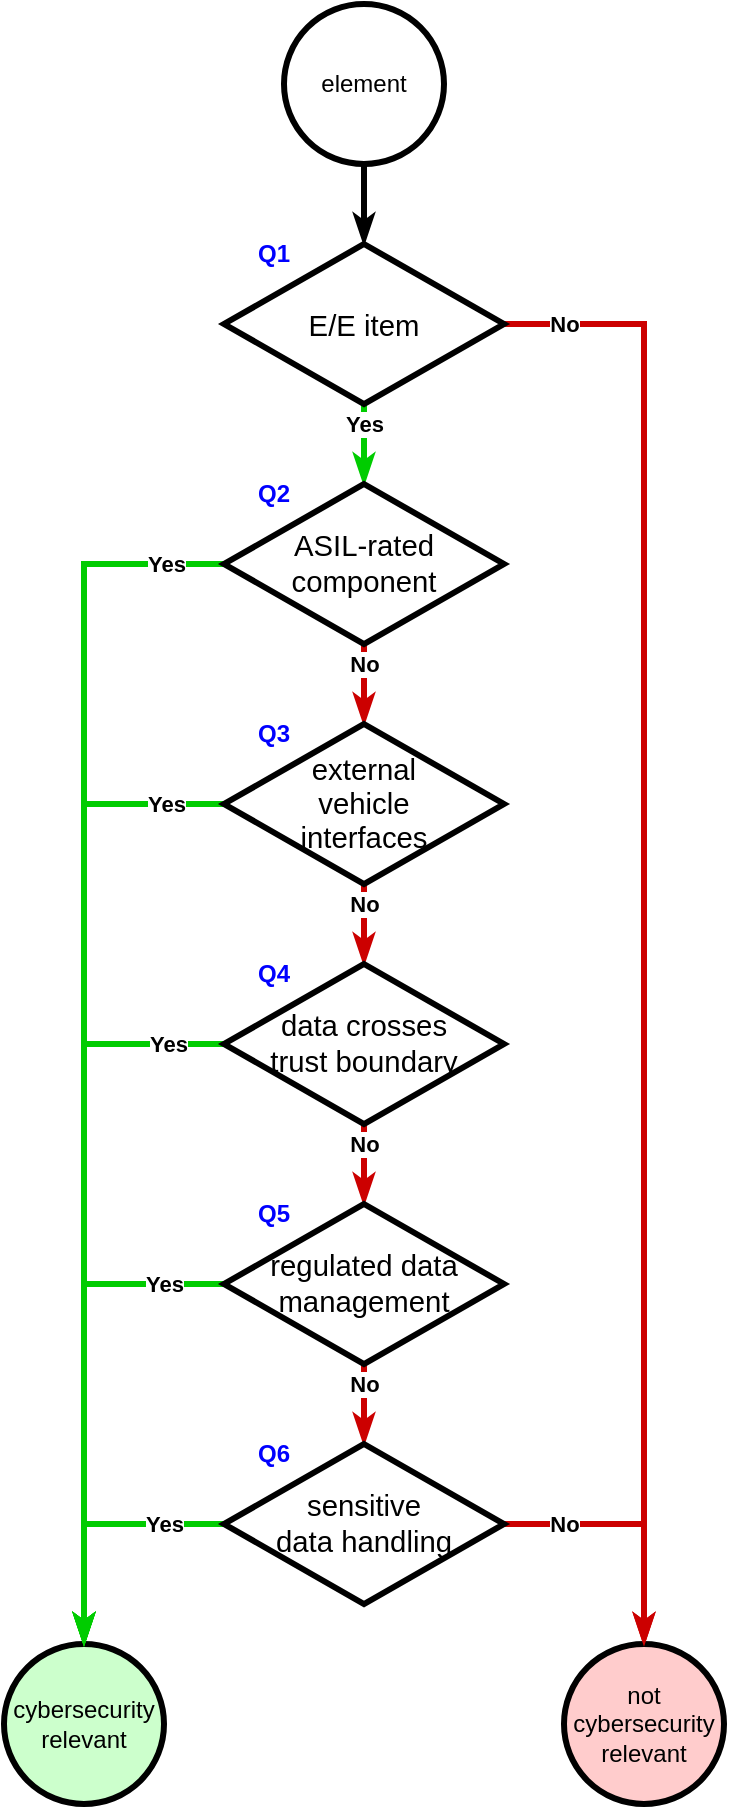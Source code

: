 <mxfile version="19.0.3" type="device"><diagram id="5ZPVnmKhnaksulhBHQpp" name="Page-1"><mxGraphModel dx="628" dy="994" grid="1" gridSize="10" guides="1" tooltips="1" connect="1" arrows="1" fold="1" page="0" pageScale="1" pageWidth="850" pageHeight="1100" math="0" shadow="0"><root><mxCell id="0"/><mxCell id="1" parent="0"/><mxCell id="3ghownN42GNpMsjUJXoV-3" value="&lt;b&gt;Yes&lt;/b&gt;" style="edgeStyle=orthogonalEdgeStyle;rounded=0;orthogonalLoop=1;jettySize=auto;html=1;entryX=0.5;entryY=0;entryDx=0;entryDy=0;strokeWidth=3;endArrow=classicThin;endFill=1;strokeColor=#00CC00;" parent="1" source="3ghownN42GNpMsjUJXoV-1" target="3ghownN42GNpMsjUJXoV-2" edge="1"><mxGeometry x="-0.5" relative="1" as="geometry"><mxPoint as="offset"/></mxGeometry></mxCell><mxCell id="3ghownN42GNpMsjUJXoV-5" value="&lt;b&gt;No&lt;/b&gt;" style="edgeStyle=orthogonalEdgeStyle;rounded=0;orthogonalLoop=1;jettySize=auto;html=1;strokeWidth=3;endArrow=classicThin;endFill=0;strokeColor=#CC0000;" parent="1" source="3ghownN42GNpMsjUJXoV-1" target="3ghownN42GNpMsjUJXoV-4" edge="1"><mxGeometry x="-0.918" relative="1" as="geometry"><mxPoint as="offset"/></mxGeometry></mxCell><mxCell id="3ghownN42GNpMsjUJXoV-1" value="&lt;span style=&quot;text-align: start; font-size: 11pt; line-height: 16.867px; font-family: Arial, sans-serif;&quot; lang=&quot;EN&quot;&gt;E/E item&lt;/span&gt;&lt;span style=&quot;font-size: medium; text-align: start;&quot;&gt;&lt;/span&gt;" style="rhombus;whiteSpace=wrap;html=1;strokeWidth=3;" parent="1" vertex="1"><mxGeometry x="310" y="320" width="140" height="80" as="geometry"/></mxCell><mxCell id="3ghownN42GNpMsjUJXoV-8" value="&lt;b&gt;Yes&lt;/b&gt;" style="edgeStyle=orthogonalEdgeStyle;rounded=0;orthogonalLoop=1;jettySize=auto;html=1;entryX=0.5;entryY=0;entryDx=0;entryDy=0;strokeWidth=3;strokeColor=#00CC00;endArrow=classicThin;endFill=1;" parent="1" source="3ghownN42GNpMsjUJXoV-2" target="3ghownN42GNpMsjUJXoV-7" edge="1"><mxGeometry x="-0.905" relative="1" as="geometry"><mxPoint as="offset"/></mxGeometry></mxCell><mxCell id="3ghownN42GNpMsjUJXoV-10" value="&lt;b&gt;No&lt;/b&gt;" style="edgeStyle=orthogonalEdgeStyle;rounded=0;orthogonalLoop=1;jettySize=auto;html=1;strokeWidth=3;endArrow=classicThin;endFill=1;strokeColor=#CC0000;" parent="1" source="3ghownN42GNpMsjUJXoV-2" target="3ghownN42GNpMsjUJXoV-9" edge="1"><mxGeometry x="-0.5" relative="1" as="geometry"><mxPoint as="offset"/></mxGeometry></mxCell><mxCell id="3ghownN42GNpMsjUJXoV-2" value="&lt;span style=&quot;font-family: Arial, sans-serif; font-size: 14.667px;&quot;&gt;ASIL-rated component&lt;/span&gt;" style="rhombus;whiteSpace=wrap;html=1;strokeWidth=3;" parent="1" vertex="1"><mxGeometry x="310" y="440" width="140" height="80" as="geometry"/></mxCell><mxCell id="3ghownN42GNpMsjUJXoV-4" value="not cybersecurity relevant" style="ellipse;whiteSpace=wrap;html=1;aspect=fixed;strokeWidth=3;fillColor=#FFCCCC;" parent="1" vertex="1"><mxGeometry x="480" y="1020" width="80" height="80" as="geometry"/></mxCell><mxCell id="3ghownN42GNpMsjUJXoV-7" value="cybersecurity relevant" style="ellipse;whiteSpace=wrap;html=1;aspect=fixed;strokeWidth=3;fillColor=#CCFFCC;" parent="1" vertex="1"><mxGeometry x="200" y="1020" width="80" height="80" as="geometry"/></mxCell><mxCell id="3ghownN42GNpMsjUJXoV-11" value="&lt;b&gt;Yes&lt;/b&gt;" style="edgeStyle=orthogonalEdgeStyle;rounded=0;orthogonalLoop=1;jettySize=auto;html=1;entryX=0.5;entryY=0;entryDx=0;entryDy=0;strokeWidth=3;strokeColor=#00CC00;endArrow=classicThin;endFill=1;" parent="1" source="3ghownN42GNpMsjUJXoV-9" target="3ghownN42GNpMsjUJXoV-7" edge="1"><mxGeometry x="-0.882" relative="1" as="geometry"><mxPoint as="offset"/></mxGeometry></mxCell><mxCell id="3ghownN42GNpMsjUJXoV-13" value="&lt;b&gt;No&lt;/b&gt;" style="edgeStyle=orthogonalEdgeStyle;rounded=0;orthogonalLoop=1;jettySize=auto;html=1;entryX=0.5;entryY=0;entryDx=0;entryDy=0;strokeWidth=3;endArrow=classicThin;endFill=1;strokeColor=#CC0000;" parent="1" source="3ghownN42GNpMsjUJXoV-9" target="3ghownN42GNpMsjUJXoV-12" edge="1"><mxGeometry x="-0.5" relative="1" as="geometry"><mxPoint as="offset"/></mxGeometry></mxCell><mxCell id="3ghownN42GNpMsjUJXoV-9" value="&lt;div style=&quot;&quot;&gt;&lt;span style=&quot;text-align: start; font-size: 11pt; line-height: 16.867px; font-family: Arial, sans-serif;&quot; lang=&quot;EN&quot;&gt;&lt;span style=&quot;font-size: 14.667px;&quot;&gt;external&lt;/span&gt;&lt;br&gt;vehicle&lt;br&gt;&lt;/span&gt;&lt;span style=&quot;font-family: Arial, sans-serif; font-size: 14.667px; text-align: start;&quot;&gt;interfaces&lt;/span&gt;&lt;br&gt;&lt;/div&gt;" style="rhombus;whiteSpace=wrap;html=1;align=center;strokeWidth=3;" parent="1" vertex="1"><mxGeometry x="310" y="560" width="140" height="80" as="geometry"/></mxCell><mxCell id="3ghownN42GNpMsjUJXoV-14" value="&lt;b&gt;Yes&lt;/b&gt;" style="edgeStyle=orthogonalEdgeStyle;rounded=0;orthogonalLoop=1;jettySize=auto;html=1;entryX=0.5;entryY=0;entryDx=0;entryDy=0;strokeWidth=3;strokeColor=#00CC00;endArrow=classicThin;endFill=1;" parent="1" source="3ghownN42GNpMsjUJXoV-12" target="3ghownN42GNpMsjUJXoV-7" edge="1"><mxGeometry x="-0.846" relative="1" as="geometry"><mxPoint x="240" y="920" as="targetPoint"/><mxPoint as="offset"/></mxGeometry></mxCell><mxCell id="3ghownN42GNpMsjUJXoV-16" value="&lt;b&gt;No&lt;/b&gt;" style="edgeStyle=orthogonalEdgeStyle;rounded=0;orthogonalLoop=1;jettySize=auto;html=1;entryX=0.5;entryY=0;entryDx=0;entryDy=0;strokeWidth=3;endArrow=classicThin;endFill=1;strokeColor=#CC0000;" parent="1" source="3ghownN42GNpMsjUJXoV-12" target="3ghownN42GNpMsjUJXoV-15" edge="1"><mxGeometry x="-0.5" relative="1" as="geometry"><mxPoint as="offset"/></mxGeometry></mxCell><mxCell id="3ghownN42GNpMsjUJXoV-12" value="&lt;div style=&quot;&quot;&gt;&lt;div&gt;&lt;font face=&quot;Arial, sans-serif&quot;&gt;&lt;span style=&quot;font-size: 14.667px;&quot;&gt;data crosses&lt;/span&gt;&lt;/font&gt;&lt;/div&gt;&lt;div&gt;&lt;font face=&quot;Arial, sans-serif&quot;&gt;&lt;span style=&quot;font-size: 14.667px;&quot;&gt;trust boundary&lt;/span&gt;&lt;/font&gt;&lt;/div&gt;&lt;/div&gt;" style="rhombus;whiteSpace=wrap;html=1;align=center;strokeWidth=3;" parent="1" vertex="1"><mxGeometry x="310" y="680" width="140" height="80" as="geometry"/></mxCell><mxCell id="3ghownN42GNpMsjUJXoV-17" value="&lt;b&gt;Yes&lt;/b&gt;" style="edgeStyle=orthogonalEdgeStyle;rounded=0;orthogonalLoop=1;jettySize=auto;html=1;entryX=0.5;entryY=0;entryDx=0;entryDy=0;strokeWidth=3;strokeColor=#00CC00;endArrow=classicThin;endFill=1;" parent="1" source="3ghownN42GNpMsjUJXoV-15" target="3ghownN42GNpMsjUJXoV-7" edge="1"><mxGeometry x="-0.76" relative="1" as="geometry"><mxPoint as="offset"/></mxGeometry></mxCell><mxCell id="3ghownN42GNpMsjUJXoV-19" value="&lt;b&gt;No&lt;/b&gt;" style="edgeStyle=orthogonalEdgeStyle;rounded=0;orthogonalLoop=1;jettySize=auto;html=1;entryX=0.5;entryY=0;entryDx=0;entryDy=0;strokeWidth=3;endArrow=classicThin;endFill=1;strokeColor=#CC0000;" parent="1" source="3ghownN42GNpMsjUJXoV-15" target="3ghownN42GNpMsjUJXoV-18" edge="1"><mxGeometry x="-0.5" relative="1" as="geometry"><mxPoint as="offset"/></mxGeometry></mxCell><mxCell id="3ghownN42GNpMsjUJXoV-15" value="&lt;div style=&quot;&quot;&gt;&lt;span style=&quot;font-family: Arial, sans-serif; font-size: 14.667px;&quot;&gt;regulated data management&lt;/span&gt;&lt;br&gt;&lt;/div&gt;" style="rhombus;whiteSpace=wrap;html=1;align=center;strokeWidth=3;" parent="1" vertex="1"><mxGeometry x="310" y="800" width="140" height="80" as="geometry"/></mxCell><mxCell id="3ghownN42GNpMsjUJXoV-20" value="&lt;b&gt;Yes&lt;/b&gt;" style="edgeStyle=orthogonalEdgeStyle;rounded=0;orthogonalLoop=1;jettySize=auto;html=1;entryX=0.5;entryY=0;entryDx=0;entryDy=0;strokeWidth=3;strokeColor=#00CC00;endArrow=classicThin;endFill=1;" parent="1" source="3ghownN42GNpMsjUJXoV-18" target="3ghownN42GNpMsjUJXoV-7" edge="1"><mxGeometry x="-0.538" relative="1" as="geometry"><mxPoint as="offset"/></mxGeometry></mxCell><mxCell id="3ghownN42GNpMsjUJXoV-21" value="&lt;b&gt;No&lt;/b&gt;" style="edgeStyle=orthogonalEdgeStyle;rounded=0;orthogonalLoop=1;jettySize=auto;html=1;entryX=0.5;entryY=0;entryDx=0;entryDy=0;strokeWidth=3;endArrow=classicThin;endFill=0;strokeColor=#CC0000;" parent="1" source="3ghownN42GNpMsjUJXoV-18" target="3ghownN42GNpMsjUJXoV-4" edge="1"><mxGeometry x="-0.538" relative="1" as="geometry"><mxPoint as="offset"/></mxGeometry></mxCell><mxCell id="3ghownN42GNpMsjUJXoV-18" value="&lt;div style=&quot;&quot;&gt;&lt;div&gt;&lt;span style=&quot;background-color: initial; font-size: 14.667px;&quot;&gt;&lt;font face=&quot;Arial, sans-serif&quot;&gt;sensitive&lt;/font&gt;&lt;/span&gt;&lt;/div&gt;&lt;div&gt;&lt;span style=&quot;background-color: initial; font-size: 14.667px;&quot;&gt;&lt;font face=&quot;Arial, sans-serif&quot;&gt;data&amp;nbsp;&lt;/font&gt;&lt;/span&gt;&lt;span style=&quot;font-family: Arial, sans-serif; background-color: initial; font-size: 14.667px;&quot;&gt;handling&lt;/span&gt;&lt;/div&gt;&lt;/div&gt;" style="rhombus;whiteSpace=wrap;html=1;align=center;strokeWidth=3;" parent="1" vertex="1"><mxGeometry x="310" y="920" width="140" height="80" as="geometry"/></mxCell><mxCell id="3ghownN42GNpMsjUJXoV-22" value="&lt;font color=&quot;#0000ff&quot;&gt;&lt;b&gt;Q1&lt;/b&gt;&lt;/font&gt;" style="text;html=1;strokeColor=none;fillColor=none;align=center;verticalAlign=middle;whiteSpace=wrap;rounded=0;strokeWidth=3;" parent="1" vertex="1"><mxGeometry x="320" y="310" width="30" height="30" as="geometry"/></mxCell><mxCell id="3ghownN42GNpMsjUJXoV-23" value="&lt;font color=&quot;#0000ff&quot;&gt;&lt;b&gt;Q2&lt;/b&gt;&lt;/font&gt;" style="text;html=1;strokeColor=none;fillColor=none;align=center;verticalAlign=middle;whiteSpace=wrap;rounded=0;strokeWidth=3;" parent="1" vertex="1"><mxGeometry x="320" y="430" width="30" height="30" as="geometry"/></mxCell><mxCell id="3ghownN42GNpMsjUJXoV-24" value="&lt;font color=&quot;#0000ff&quot;&gt;&lt;b&gt;Q4&lt;/b&gt;&lt;/font&gt;" style="text;html=1;strokeColor=none;fillColor=none;align=center;verticalAlign=middle;whiteSpace=wrap;rounded=0;strokeWidth=3;" parent="1" vertex="1"><mxGeometry x="320" y="670" width="30" height="30" as="geometry"/></mxCell><mxCell id="3ghownN42GNpMsjUJXoV-25" value="&lt;font color=&quot;#0000ff&quot;&gt;&lt;b&gt;Q3&lt;/b&gt;&lt;/font&gt;" style="text;html=1;strokeColor=none;fillColor=none;align=center;verticalAlign=middle;whiteSpace=wrap;rounded=0;strokeWidth=3;" parent="1" vertex="1"><mxGeometry x="320" y="550" width="30" height="30" as="geometry"/></mxCell><mxCell id="3ghownN42GNpMsjUJXoV-26" value="&lt;font color=&quot;#0000ff&quot;&gt;&lt;b&gt;Q6&lt;/b&gt;&lt;/font&gt;" style="text;html=1;strokeColor=none;fillColor=none;align=center;verticalAlign=middle;whiteSpace=wrap;rounded=0;strokeWidth=3;" parent="1" vertex="1"><mxGeometry x="320" y="910" width="30" height="30" as="geometry"/></mxCell><mxCell id="3ghownN42GNpMsjUJXoV-27" value="&lt;font color=&quot;#0000ff&quot;&gt;&lt;b&gt;Q5&lt;/b&gt;&lt;/font&gt;" style="text;html=1;strokeColor=none;fillColor=none;align=center;verticalAlign=middle;whiteSpace=wrap;rounded=0;strokeWidth=3;" parent="1" vertex="1"><mxGeometry x="320" y="790" width="30" height="30" as="geometry"/></mxCell><mxCell id="3ghownN42GNpMsjUJXoV-34" style="edgeStyle=orthogonalEdgeStyle;rounded=0;orthogonalLoop=1;jettySize=auto;html=1;entryX=0.5;entryY=0;entryDx=0;entryDy=0;fontColor=#0000FF;endArrow=classicThin;endFill=0;strokeColor=#000000;strokeWidth=3;" parent="1" source="3ghownN42GNpMsjUJXoV-33" target="3ghownN42GNpMsjUJXoV-1" edge="1"><mxGeometry relative="1" as="geometry"/></mxCell><mxCell id="3ghownN42GNpMsjUJXoV-33" value="element" style="ellipse;whiteSpace=wrap;html=1;aspect=fixed;strokeWidth=3;fillColor=#FFFFFF;" parent="1" vertex="1"><mxGeometry x="340" y="200" width="80" height="80" as="geometry"/></mxCell></root></mxGraphModel></diagram></mxfile>